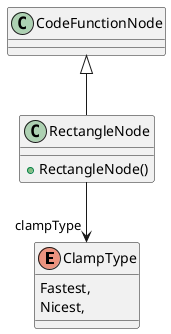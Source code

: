@startuml
enum ClampType {
    Fastest,
    Nicest,
}
class RectangleNode {
    + RectangleNode()
}
CodeFunctionNode <|-- RectangleNode
RectangleNode --> "clampType" ClampType
@enduml
